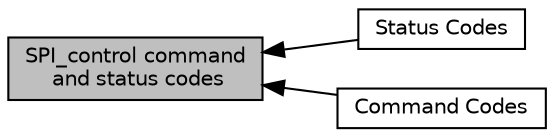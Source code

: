 digraph "SPI_control command and status codes"
{
  edge [fontname="Helvetica",fontsize="10",labelfontname="Helvetica",labelfontsize="10"];
  node [fontname="Helvetica",fontsize="10",shape=record];
  rankdir=LR;
  Node1 [label="Status Codes",height=0.2,width=0.4,color="black", fillcolor="white", style="filled",URL="$group___s_p_i___s_t_a_t_u_s.html"];
  Node0 [label="SPI_control command\l and status codes",height=0.2,width=0.4,color="black", fillcolor="grey75", style="filled", fontcolor="black"];
  Node2 [label="Command Codes",height=0.2,width=0.4,color="black", fillcolor="white", style="filled",URL="$group___s_p_i___c_m_d.html"];
  Node0->Node1 [shape=plaintext, dir="back", style="solid"];
  Node0->Node2 [shape=plaintext, dir="back", style="solid"];
}
